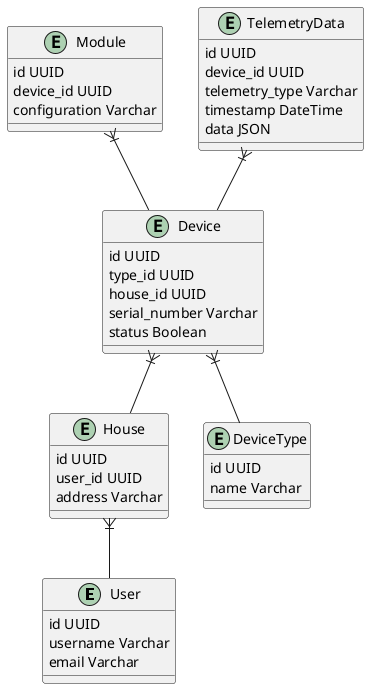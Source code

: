 @startuml
entity User {
  id UUID
  username Varchar
  email Varchar
}

entity House {
  id UUID
  user_id UUID
  address Varchar
}

entity Device {
  id UUID
  type_id UUID
  house_id UUID
  serial_number Varchar
  status Boolean
}

entity DeviceType {
  id UUID
  name Varchar
}

entity Module {
  id UUID
  device_id UUID
  configuration Varchar
}

entity TelemetryData {
  id UUID
  device_id UUID
  telemetry_type Varchar
  timestamp DateTime
  data JSON
}

House }|-- User
Device }|-- House
Device }|-- DeviceType
TelemetryData }|-- Device
Module }|-- Device
@enduml
